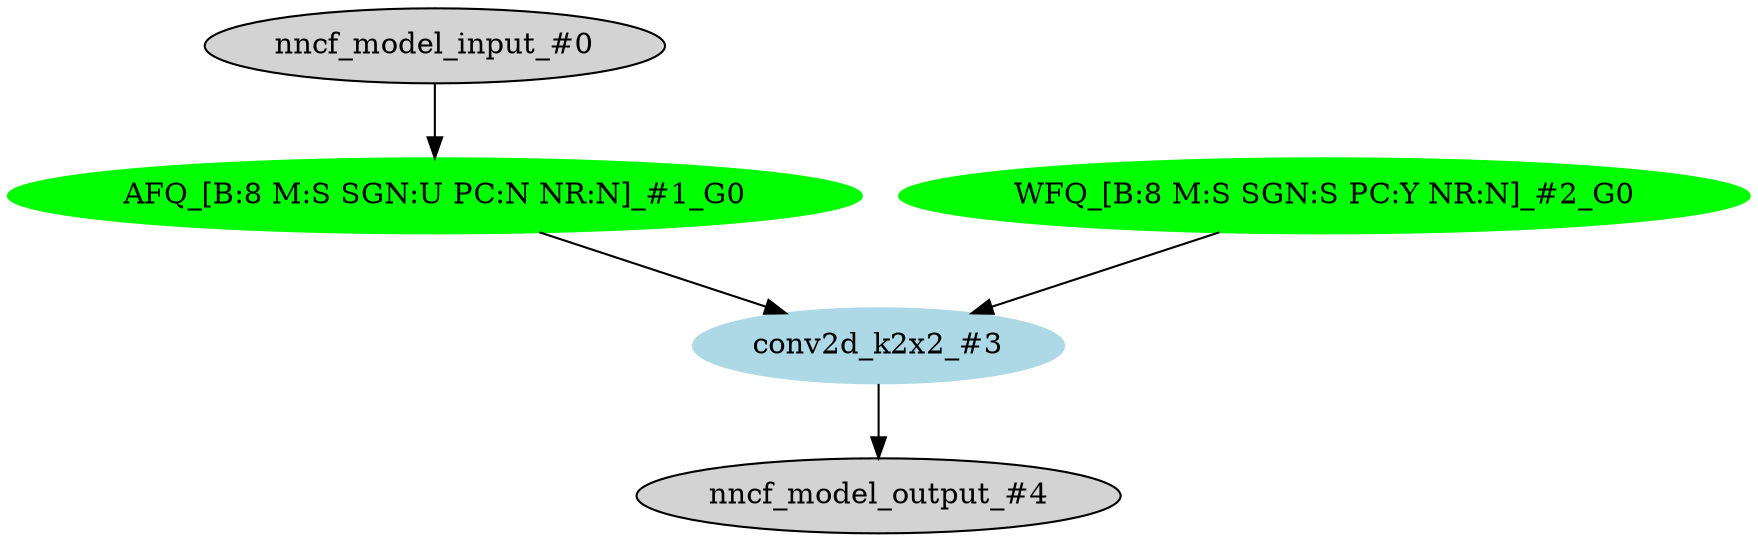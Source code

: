 strict digraph  {
"0 /nncf_model_input_0" [id=0, label="nncf_model_input_#0", style=filled, type=nncf_model_input];
"1 SymmetricQuantizer/symmetric_quantize_0" [color=green, id=1, label="AFQ_[B:8 M:S SGN:U PC:N NR:N]_#1_G0", style=filled, type=symmetric_quantize];
"2 BasicConvTestModel/NNCFConv2d[conv]/ModuleDict[pre_ops]/UpdateWeight[0]/SymmetricQuantizer[op]/symmetric_quantize_0" [color=green, id=2, label="WFQ_[B:8 M:S SGN:S PC:Y NR:N]_#2_G0", style=filled, type=symmetric_quantize];
"3 BasicConvTestModel/NNCFConv2d[conv]/conv2d_0" [color=lightblue, id=3, label="conv2d_k2x2_#3", style=filled, type=conv2d];
"4 /nncf_model_output_0" [id=4, label="nncf_model_output_#4", style=filled, type=nncf_model_output];
"0 /nncf_model_input_0" -> "1 SymmetricQuantizer/symmetric_quantize_0";
"1 SymmetricQuantizer/symmetric_quantize_0" -> "3 BasicConvTestModel/NNCFConv2d[conv]/conv2d_0";
"2 BasicConvTestModel/NNCFConv2d[conv]/ModuleDict[pre_ops]/UpdateWeight[0]/SymmetricQuantizer[op]/symmetric_quantize_0" -> "3 BasicConvTestModel/NNCFConv2d[conv]/conv2d_0";
"3 BasicConvTestModel/NNCFConv2d[conv]/conv2d_0" -> "4 /nncf_model_output_0";
}
